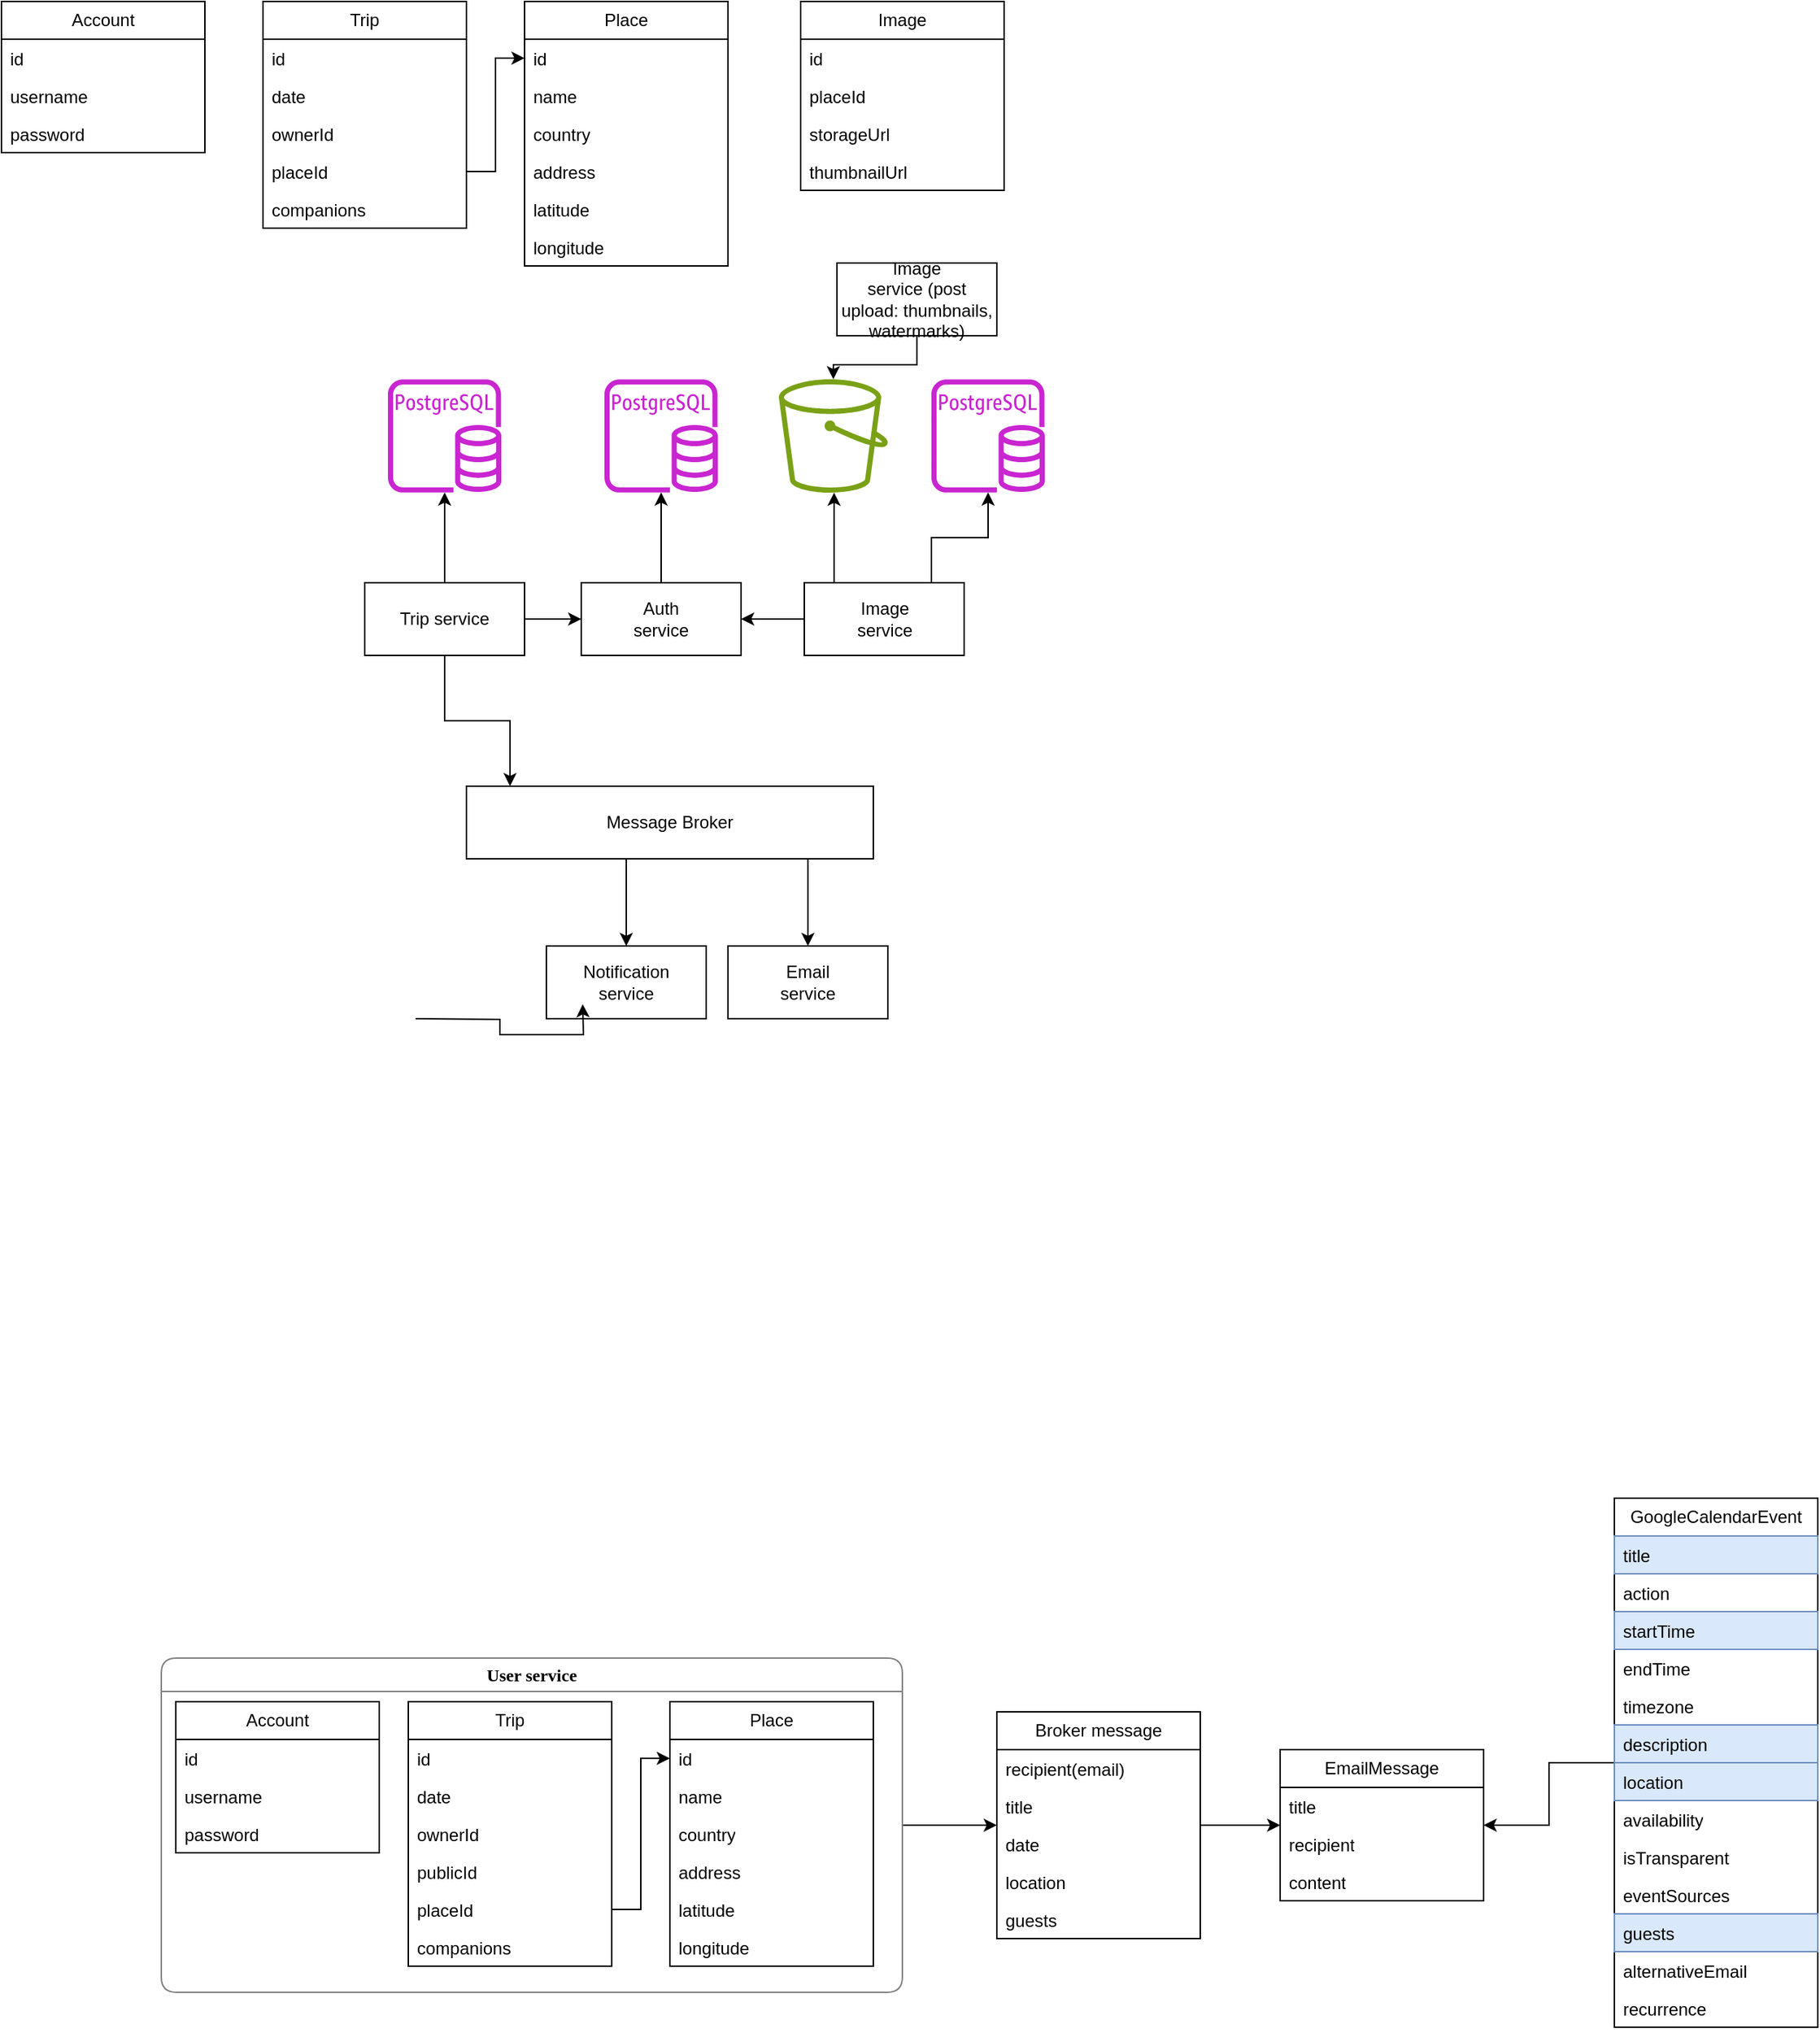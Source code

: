 <mxfile version="24.4.13" type="device">
  <diagram name="Page-1" id="QkFSEQCFL-Ru96LRI3zi">
    <mxGraphModel dx="1245" dy="883" grid="1" gridSize="10" guides="1" tooltips="1" connect="1" arrows="1" fold="1" page="1" pageScale="1" pageWidth="1654" pageHeight="2336" math="0" shadow="0">
      <root>
        <mxCell id="0" />
        <mxCell id="1" parent="0" />
        <mxCell id="u-avQIWvGXa8j35o6TjO-2" value="Trip" style="swimlane;fontStyle=0;childLayout=stackLayout;horizontal=1;startSize=26;fillColor=none;horizontalStack=0;resizeParent=1;resizeParentMax=0;resizeLast=0;collapsible=1;marginBottom=0;whiteSpace=wrap;html=1;" parent="1" vertex="1">
          <mxGeometry x="260" y="280" width="140" height="156" as="geometry" />
        </mxCell>
        <mxCell id="UBWoVsBpsG1IR9HHvBB5-25" value="id" style="text;strokeColor=none;fillColor=none;align=left;verticalAlign=top;spacingLeft=4;spacingRight=4;overflow=hidden;rotatable=0;points=[[0,0.5],[1,0.5]];portConstraint=eastwest;whiteSpace=wrap;html=1;" parent="u-avQIWvGXa8j35o6TjO-2" vertex="1">
          <mxGeometry y="26" width="140" height="26" as="geometry" />
        </mxCell>
        <mxCell id="u-avQIWvGXa8j35o6TjO-3" value="date" style="text;strokeColor=none;fillColor=none;align=left;verticalAlign=top;spacingLeft=4;spacingRight=4;overflow=hidden;rotatable=0;points=[[0,0.5],[1,0.5]];portConstraint=eastwest;whiteSpace=wrap;html=1;" parent="u-avQIWvGXa8j35o6TjO-2" vertex="1">
          <mxGeometry y="52" width="140" height="26" as="geometry" />
        </mxCell>
        <mxCell id="u-avQIWvGXa8j35o6TjO-5" value="ownerId" style="text;strokeColor=none;fillColor=none;align=left;verticalAlign=top;spacingLeft=4;spacingRight=4;overflow=hidden;rotatable=0;points=[[0,0.5],[1,0.5]];portConstraint=eastwest;whiteSpace=wrap;html=1;" parent="u-avQIWvGXa8j35o6TjO-2" vertex="1">
          <mxGeometry y="78" width="140" height="26" as="geometry" />
        </mxCell>
        <mxCell id="UBWoVsBpsG1IR9HHvBB5-29" value="placeId" style="text;strokeColor=none;fillColor=none;align=left;verticalAlign=top;spacingLeft=4;spacingRight=4;overflow=hidden;rotatable=0;points=[[0,0.5],[1,0.5]];portConstraint=eastwest;whiteSpace=wrap;html=1;" parent="u-avQIWvGXa8j35o6TjO-2" vertex="1">
          <mxGeometry y="104" width="140" height="26" as="geometry" />
        </mxCell>
        <mxCell id="u-avQIWvGXa8j35o6TjO-4" value="companions" style="text;strokeColor=none;fillColor=none;align=left;verticalAlign=top;spacingLeft=4;spacingRight=4;overflow=hidden;rotatable=0;points=[[0,0.5],[1,0.5]];portConstraint=eastwest;whiteSpace=wrap;html=1;" parent="u-avQIWvGXa8j35o6TjO-2" vertex="1">
          <mxGeometry y="130" width="140" height="26" as="geometry" />
        </mxCell>
        <mxCell id="u-avQIWvGXa8j35o6TjO-6" value="Place" style="swimlane;fontStyle=0;childLayout=stackLayout;horizontal=1;startSize=26;fillColor=none;horizontalStack=0;resizeParent=1;resizeParentMax=0;resizeLast=0;collapsible=1;marginBottom=0;whiteSpace=wrap;html=1;" parent="1" vertex="1">
          <mxGeometry x="440" y="280" width="140" height="182" as="geometry" />
        </mxCell>
        <mxCell id="u-avQIWvGXa8j35o6TjO-7" value="id" style="text;strokeColor=none;fillColor=none;align=left;verticalAlign=top;spacingLeft=4;spacingRight=4;overflow=hidden;rotatable=0;points=[[0,0.5],[1,0.5]];portConstraint=eastwest;whiteSpace=wrap;html=1;" parent="u-avQIWvGXa8j35o6TjO-6" vertex="1">
          <mxGeometry y="26" width="140" height="26" as="geometry" />
        </mxCell>
        <mxCell id="u-avQIWvGXa8j35o6TjO-8" value="name" style="text;strokeColor=none;fillColor=none;align=left;verticalAlign=top;spacingLeft=4;spacingRight=4;overflow=hidden;rotatable=0;points=[[0,0.5],[1,0.5]];portConstraint=eastwest;whiteSpace=wrap;html=1;" parent="u-avQIWvGXa8j35o6TjO-6" vertex="1">
          <mxGeometry y="52" width="140" height="26" as="geometry" />
        </mxCell>
        <mxCell id="u-avQIWvGXa8j35o6TjO-9" value="country" style="text;strokeColor=none;fillColor=none;align=left;verticalAlign=top;spacingLeft=4;spacingRight=4;overflow=hidden;rotatable=0;points=[[0,0.5],[1,0.5]];portConstraint=eastwest;whiteSpace=wrap;html=1;" parent="u-avQIWvGXa8j35o6TjO-6" vertex="1">
          <mxGeometry y="78" width="140" height="26" as="geometry" />
        </mxCell>
        <mxCell id="UBWoVsBpsG1IR9HHvBB5-27" value="address" style="text;strokeColor=none;fillColor=none;align=left;verticalAlign=top;spacingLeft=4;spacingRight=4;overflow=hidden;rotatable=0;points=[[0,0.5],[1,0.5]];portConstraint=eastwest;whiteSpace=wrap;html=1;" parent="u-avQIWvGXa8j35o6TjO-6" vertex="1">
          <mxGeometry y="104" width="140" height="26" as="geometry" />
        </mxCell>
        <mxCell id="UBWoVsBpsG1IR9HHvBB5-28" value="latitude" style="text;strokeColor=none;fillColor=none;align=left;verticalAlign=top;spacingLeft=4;spacingRight=4;overflow=hidden;rotatable=0;points=[[0,0.5],[1,0.5]];portConstraint=eastwest;whiteSpace=wrap;html=1;" parent="u-avQIWvGXa8j35o6TjO-6" vertex="1">
          <mxGeometry y="130" width="140" height="26" as="geometry" />
        </mxCell>
        <mxCell id="D4cg3v1jqU3TK4pRU-lW-44" value="longitude" style="text;strokeColor=none;fillColor=none;align=left;verticalAlign=top;spacingLeft=4;spacingRight=4;overflow=hidden;rotatable=0;points=[[0,0.5],[1,0.5]];portConstraint=eastwest;whiteSpace=wrap;html=1;" parent="u-avQIWvGXa8j35o6TjO-6" vertex="1">
          <mxGeometry y="156" width="140" height="26" as="geometry" />
        </mxCell>
        <mxCell id="u-avQIWvGXa8j35o6TjO-10" value="Image" style="swimlane;fontStyle=0;childLayout=stackLayout;horizontal=1;startSize=26;fillColor=none;horizontalStack=0;resizeParent=1;resizeParentMax=0;resizeLast=0;collapsible=1;marginBottom=0;whiteSpace=wrap;html=1;" parent="1" vertex="1">
          <mxGeometry x="630" y="280" width="140" height="130" as="geometry" />
        </mxCell>
        <mxCell id="u-avQIWvGXa8j35o6TjO-11" value="id" style="text;strokeColor=none;fillColor=none;align=left;verticalAlign=top;spacingLeft=4;spacingRight=4;overflow=hidden;rotatable=0;points=[[0,0.5],[1,0.5]];portConstraint=eastwest;whiteSpace=wrap;html=1;" parent="u-avQIWvGXa8j35o6TjO-10" vertex="1">
          <mxGeometry y="26" width="140" height="26" as="geometry" />
        </mxCell>
        <mxCell id="u-avQIWvGXa8j35o6TjO-12" value="&lt;div&gt;placeId&lt;br&gt;&lt;/div&gt;" style="text;strokeColor=none;fillColor=none;align=left;verticalAlign=top;spacingLeft=4;spacingRight=4;overflow=hidden;rotatable=0;points=[[0,0.5],[1,0.5]];portConstraint=eastwest;whiteSpace=wrap;html=1;" parent="u-avQIWvGXa8j35o6TjO-10" vertex="1">
          <mxGeometry y="52" width="140" height="26" as="geometry" />
        </mxCell>
        <mxCell id="UBWoVsBpsG1IR9HHvBB5-32" value="&lt;div&gt;storageUrl&lt;br&gt;&lt;/div&gt;" style="text;strokeColor=none;fillColor=none;align=left;verticalAlign=top;spacingLeft=4;spacingRight=4;overflow=hidden;rotatable=0;points=[[0,0.5],[1,0.5]];portConstraint=eastwest;whiteSpace=wrap;html=1;" parent="u-avQIWvGXa8j35o6TjO-10" vertex="1">
          <mxGeometry y="78" width="140" height="26" as="geometry" />
        </mxCell>
        <mxCell id="UBWoVsBpsG1IR9HHvBB5-33" value="&lt;div&gt;thumbnail&lt;span style=&quot;background-color: initial;&quot;&gt;Url&lt;/span&gt;&lt;/div&gt;" style="text;strokeColor=none;fillColor=none;align=left;verticalAlign=top;spacingLeft=4;spacingRight=4;overflow=hidden;rotatable=0;points=[[0,0.5],[1,0.5]];portConstraint=eastwest;whiteSpace=wrap;html=1;" parent="u-avQIWvGXa8j35o6TjO-10" vertex="1">
          <mxGeometry y="104" width="140" height="26" as="geometry" />
        </mxCell>
        <mxCell id="S0OvPnrbi9OAeelW0Rb_-1" value="Notification&lt;div&gt;service&lt;/div&gt;" style="html=1;whiteSpace=wrap;" parent="1" vertex="1">
          <mxGeometry x="455" y="930" width="110" height="50" as="geometry" />
        </mxCell>
        <mxCell id="S0OvPnrbi9OAeelW0Rb_-17" style="edgeStyle=orthogonalEdgeStyle;rounded=0;orthogonalLoop=1;jettySize=auto;html=1;" parent="1" source="S0OvPnrbi9OAeelW0Rb_-2" target="S0OvPnrbi9OAeelW0Rb_-1" edge="1">
          <mxGeometry relative="1" as="geometry">
            <Array as="points">
              <mxPoint x="510" y="890" />
              <mxPoint x="510" y="890" />
            </Array>
          </mxGeometry>
        </mxCell>
        <mxCell id="D4cg3v1jqU3TK4pRU-lW-3" style="edgeStyle=orthogonalEdgeStyle;rounded=0;orthogonalLoop=1;jettySize=auto;html=1;" parent="1" source="S0OvPnrbi9OAeelW0Rb_-2" target="D4cg3v1jqU3TK4pRU-lW-1" edge="1">
          <mxGeometry relative="1" as="geometry">
            <Array as="points">
              <mxPoint x="635" y="890" />
              <mxPoint x="635" y="890" />
            </Array>
          </mxGeometry>
        </mxCell>
        <mxCell id="S0OvPnrbi9OAeelW0Rb_-2" value="Message Broker" style="html=1;whiteSpace=wrap;" parent="1" vertex="1">
          <mxGeometry x="400" y="820" width="280" height="50" as="geometry" />
        </mxCell>
        <mxCell id="S0OvPnrbi9OAeelW0Rb_-13" style="edgeStyle=orthogonalEdgeStyle;rounded=0;orthogonalLoop=1;jettySize=auto;html=1;" parent="1" source="UBWoVsBpsG1IR9HHvBB5-31" target="S0OvPnrbi9OAeelW0Rb_-11" edge="1">
          <mxGeometry relative="1" as="geometry">
            <Array as="points">
              <mxPoint x="653" y="660" />
              <mxPoint x="653" y="660" />
            </Array>
          </mxGeometry>
        </mxCell>
        <mxCell id="S0OvPnrbi9OAeelW0Rb_-11" value="" style="sketch=0;outlineConnect=0;fontColor=#232F3E;gradientColor=none;fillColor=#7AA116;strokeColor=none;dashed=0;verticalLabelPosition=bottom;verticalAlign=top;align=center;html=1;fontSize=12;fontStyle=0;aspect=fixed;pointerEvents=1;shape=mxgraph.aws4.bucket;" parent="1" vertex="1">
          <mxGeometry x="615" y="540" width="75" height="78" as="geometry" />
        </mxCell>
        <mxCell id="S0OvPnrbi9OAeelW0Rb_-12" value="" style="sketch=0;outlineConnect=0;fontColor=#232F3E;gradientColor=none;fillColor=#C925D1;strokeColor=none;dashed=0;verticalLabelPosition=bottom;verticalAlign=top;align=center;html=1;fontSize=12;fontStyle=0;aspect=fixed;pointerEvents=1;shape=mxgraph.aws4.rds_postgresql_instance;" parent="1" vertex="1">
          <mxGeometry x="346" y="540" width="78" height="78" as="geometry" />
        </mxCell>
        <mxCell id="S0OvPnrbi9OAeelW0Rb_-15" style="edgeStyle=orthogonalEdgeStyle;rounded=0;orthogonalLoop=1;jettySize=auto;html=1;" parent="1" target="S0OvPnrbi9OAeelW0Rb_-14" edge="1">
          <mxGeometry relative="1" as="geometry">
            <mxPoint x="480" y="970" as="targetPoint" />
            <mxPoint x="365" y="980" as="sourcePoint" />
          </mxGeometry>
        </mxCell>
        <mxCell id="S0OvPnrbi9OAeelW0Rb_-22" style="edgeStyle=orthogonalEdgeStyle;rounded=0;orthogonalLoop=1;jettySize=auto;html=1;" parent="1" source="S0OvPnrbi9OAeelW0Rb_-21" target="S0OvPnrbi9OAeelW0Rb_-11" edge="1">
          <mxGeometry relative="1" as="geometry" />
        </mxCell>
        <mxCell id="S0OvPnrbi9OAeelW0Rb_-21" value="Image&lt;div&gt;service (post upload: thumbnails, watermarks)&lt;/div&gt;" style="html=1;whiteSpace=wrap;" parent="1" vertex="1">
          <mxGeometry x="655" y="460" width="110" height="50" as="geometry" />
        </mxCell>
        <mxCell id="UBWoVsBpsG1IR9HHvBB5-30" style="edgeStyle=orthogonalEdgeStyle;rounded=0;orthogonalLoop=1;jettySize=auto;html=1;" parent="1" source="UBWoVsBpsG1IR9HHvBB5-29" target="u-avQIWvGXa8j35o6TjO-7" edge="1">
          <mxGeometry relative="1" as="geometry" />
        </mxCell>
        <mxCell id="G-OBfRXgmn-nVKZhKB5X-7" style="edgeStyle=orthogonalEdgeStyle;rounded=0;orthogonalLoop=1;jettySize=auto;html=1;" parent="1" source="UBWoVsBpsG1IR9HHvBB5-31" target="G-OBfRXgmn-nVKZhKB5X-5" edge="1">
          <mxGeometry relative="1" as="geometry">
            <Array as="points">
              <mxPoint x="720" y="649" />
              <mxPoint x="759" y="649" />
            </Array>
          </mxGeometry>
        </mxCell>
        <mxCell id="G-OBfRXgmn-nVKZhKB5X-9" style="edgeStyle=orthogonalEdgeStyle;rounded=0;orthogonalLoop=1;jettySize=auto;html=1;" parent="1" source="UBWoVsBpsG1IR9HHvBB5-31" target="S0OvPnrbi9OAeelW0Rb_-5" edge="1">
          <mxGeometry relative="1" as="geometry" />
        </mxCell>
        <mxCell id="UBWoVsBpsG1IR9HHvBB5-31" value="Image&lt;div&gt;service&lt;/div&gt;" style="html=1;whiteSpace=wrap;" parent="1" vertex="1">
          <mxGeometry x="632.5" y="680" width="110" height="50" as="geometry" />
        </mxCell>
        <mxCell id="D4cg3v1jqU3TK4pRU-lW-1" value="Email&lt;br&gt;service" style="html=1;whiteSpace=wrap;" parent="1" vertex="1">
          <mxGeometry x="580" y="930" width="110" height="50" as="geometry" />
        </mxCell>
        <mxCell id="D4cg3v1jqU3TK4pRU-lW-76" style="edgeStyle=orthogonalEdgeStyle;rounded=0;orthogonalLoop=1;jettySize=auto;html=1;" parent="1" source="D4cg3v1jqU3TK4pRU-lW-4" target="D4cg3v1jqU3TK4pRU-lW-18" edge="1">
          <mxGeometry relative="1" as="geometry" />
        </mxCell>
        <mxCell id="D4cg3v1jqU3TK4pRU-lW-4" value="GoogleCalendarEvent" style="swimlane;fontStyle=0;childLayout=stackLayout;horizontal=1;startSize=26;fillColor=none;horizontalStack=0;resizeParent=1;resizeParentMax=0;resizeLast=0;collapsible=1;marginBottom=0;whiteSpace=wrap;html=1;" parent="1" vertex="1">
          <mxGeometry x="1190" y="1310" width="140" height="364" as="geometry">
            <mxRectangle x="890" y="1040" width="160" height="30" as="alternateBounds" />
          </mxGeometry>
        </mxCell>
        <mxCell id="D4cg3v1jqU3TK4pRU-lW-5" value="title" style="text;strokeColor=#6c8ebf;fillColor=#dae8fc;align=left;verticalAlign=top;spacingLeft=4;spacingRight=4;overflow=hidden;rotatable=0;points=[[0,0.5],[1,0.5]];portConstraint=eastwest;whiteSpace=wrap;html=1;" parent="D4cg3v1jqU3TK4pRU-lW-4" vertex="1">
          <mxGeometry y="26" width="140" height="26" as="geometry" />
        </mxCell>
        <mxCell id="D4cg3v1jqU3TK4pRU-lW-6" value="action" style="text;strokeColor=none;fillColor=none;align=left;verticalAlign=top;spacingLeft=4;spacingRight=4;overflow=hidden;rotatable=0;points=[[0,0.5],[1,0.5]];portConstraint=eastwest;whiteSpace=wrap;html=1;" parent="D4cg3v1jqU3TK4pRU-lW-4" vertex="1">
          <mxGeometry y="52" width="140" height="26" as="geometry" />
        </mxCell>
        <mxCell id="D4cg3v1jqU3TK4pRU-lW-7" value="startTime" style="text;strokeColor=#6c8ebf;fillColor=#dae8fc;align=left;verticalAlign=top;spacingLeft=4;spacingRight=4;overflow=hidden;rotatable=0;points=[[0,0.5],[1,0.5]];portConstraint=eastwest;whiteSpace=wrap;html=1;" parent="D4cg3v1jqU3TK4pRU-lW-4" vertex="1">
          <mxGeometry y="78" width="140" height="26" as="geometry" />
        </mxCell>
        <mxCell id="D4cg3v1jqU3TK4pRU-lW-8" value="endTime" style="text;strokeColor=none;fillColor=none;align=left;verticalAlign=top;spacingLeft=4;spacingRight=4;overflow=hidden;rotatable=0;points=[[0,0.5],[1,0.5]];portConstraint=eastwest;whiteSpace=wrap;html=1;" parent="D4cg3v1jqU3TK4pRU-lW-4" vertex="1">
          <mxGeometry y="104" width="140" height="26" as="geometry" />
        </mxCell>
        <mxCell id="D4cg3v1jqU3TK4pRU-lW-9" value="timezone" style="text;strokeColor=none;fillColor=none;align=left;verticalAlign=top;spacingLeft=4;spacingRight=4;overflow=hidden;rotatable=0;points=[[0,0.5],[1,0.5]];portConstraint=eastwest;whiteSpace=wrap;html=1;" parent="D4cg3v1jqU3TK4pRU-lW-4" vertex="1">
          <mxGeometry y="130" width="140" height="26" as="geometry" />
        </mxCell>
        <mxCell id="D4cg3v1jqU3TK4pRU-lW-10" value="description" style="text;strokeColor=#6c8ebf;fillColor=#dae8fc;align=left;verticalAlign=top;spacingLeft=4;spacingRight=4;overflow=hidden;rotatable=0;points=[[0,0.5],[1,0.5]];portConstraint=eastwest;whiteSpace=wrap;html=1;" parent="D4cg3v1jqU3TK4pRU-lW-4" vertex="1">
          <mxGeometry y="156" width="140" height="26" as="geometry" />
        </mxCell>
        <mxCell id="D4cg3v1jqU3TK4pRU-lW-11" value="location" style="text;strokeColor=#6c8ebf;fillColor=#dae8fc;align=left;verticalAlign=top;spacingLeft=4;spacingRight=4;overflow=hidden;rotatable=0;points=[[0,0.5],[1,0.5]];portConstraint=eastwest;whiteSpace=wrap;html=1;" parent="D4cg3v1jqU3TK4pRU-lW-4" vertex="1">
          <mxGeometry y="182" width="140" height="26" as="geometry" />
        </mxCell>
        <mxCell id="D4cg3v1jqU3TK4pRU-lW-12" value="availability" style="text;strokeColor=none;fillColor=none;align=left;verticalAlign=top;spacingLeft=4;spacingRight=4;overflow=hidden;rotatable=0;points=[[0,0.5],[1,0.5]];portConstraint=eastwest;whiteSpace=wrap;html=1;" parent="D4cg3v1jqU3TK4pRU-lW-4" vertex="1">
          <mxGeometry y="208" width="140" height="26" as="geometry" />
        </mxCell>
        <mxCell id="D4cg3v1jqU3TK4pRU-lW-13" value="isTransparent" style="text;strokeColor=none;fillColor=none;align=left;verticalAlign=top;spacingLeft=4;spacingRight=4;overflow=hidden;rotatable=0;points=[[0,0.5],[1,0.5]];portConstraint=eastwest;whiteSpace=wrap;html=1;" parent="D4cg3v1jqU3TK4pRU-lW-4" vertex="1">
          <mxGeometry y="234" width="140" height="26" as="geometry" />
        </mxCell>
        <mxCell id="D4cg3v1jqU3TK4pRU-lW-14" value="eventSources" style="text;strokeColor=none;fillColor=none;align=left;verticalAlign=top;spacingLeft=4;spacingRight=4;overflow=hidden;rotatable=0;points=[[0,0.5],[1,0.5]];portConstraint=eastwest;whiteSpace=wrap;html=1;" parent="D4cg3v1jqU3TK4pRU-lW-4" vertex="1">
          <mxGeometry y="260" width="140" height="26" as="geometry" />
        </mxCell>
        <mxCell id="D4cg3v1jqU3TK4pRU-lW-15" value="guests" style="text;strokeColor=#6c8ebf;fillColor=#dae8fc;align=left;verticalAlign=top;spacingLeft=4;spacingRight=4;overflow=hidden;rotatable=0;points=[[0,0.5],[1,0.5]];portConstraint=eastwest;whiteSpace=wrap;html=1;" parent="D4cg3v1jqU3TK4pRU-lW-4" vertex="1">
          <mxGeometry y="286" width="140" height="26" as="geometry" />
        </mxCell>
        <mxCell id="D4cg3v1jqU3TK4pRU-lW-16" value="alternativeEmail" style="text;strokeColor=none;fillColor=none;align=left;verticalAlign=top;spacingLeft=4;spacingRight=4;overflow=hidden;rotatable=0;points=[[0,0.5],[1,0.5]];portConstraint=eastwest;whiteSpace=wrap;html=1;" parent="D4cg3v1jqU3TK4pRU-lW-4" vertex="1">
          <mxGeometry y="312" width="140" height="26" as="geometry" />
        </mxCell>
        <mxCell id="D4cg3v1jqU3TK4pRU-lW-17" value="recurrence" style="text;strokeColor=none;fillColor=none;align=left;verticalAlign=top;spacingLeft=4;spacingRight=4;overflow=hidden;rotatable=0;points=[[0,0.5],[1,0.5]];portConstraint=eastwest;whiteSpace=wrap;html=1;" parent="D4cg3v1jqU3TK4pRU-lW-4" vertex="1">
          <mxGeometry y="338" width="140" height="26" as="geometry" />
        </mxCell>
        <mxCell id="D4cg3v1jqU3TK4pRU-lW-18" value="EmailMessage" style="swimlane;fontStyle=0;childLayout=stackLayout;horizontal=1;startSize=26;fillColor=none;horizontalStack=0;resizeParent=1;resizeParentMax=0;resizeLast=0;collapsible=1;marginBottom=0;whiteSpace=wrap;html=1;" parent="1" vertex="1">
          <mxGeometry x="960" y="1483" width="140" height="104" as="geometry" />
        </mxCell>
        <mxCell id="D4cg3v1jqU3TK4pRU-lW-19" value="title" style="text;strokeColor=none;fillColor=none;align=left;verticalAlign=top;spacingLeft=4;spacingRight=4;overflow=hidden;rotatable=0;points=[[0,0.5],[1,0.5]];portConstraint=eastwest;whiteSpace=wrap;html=1;" parent="D4cg3v1jqU3TK4pRU-lW-18" vertex="1">
          <mxGeometry y="26" width="140" height="26" as="geometry" />
        </mxCell>
        <mxCell id="D4cg3v1jqU3TK4pRU-lW-20" value="recipient" style="text;strokeColor=none;fillColor=none;align=left;verticalAlign=top;spacingLeft=4;spacingRight=4;overflow=hidden;rotatable=0;points=[[0,0.5],[1,0.5]];portConstraint=eastwest;whiteSpace=wrap;html=1;" parent="D4cg3v1jqU3TK4pRU-lW-18" vertex="1">
          <mxGeometry y="52" width="140" height="26" as="geometry" />
        </mxCell>
        <mxCell id="D4cg3v1jqU3TK4pRU-lW-21" value="content" style="text;strokeColor=none;fillColor=none;align=left;verticalAlign=top;spacingLeft=4;spacingRight=4;overflow=hidden;rotatable=0;points=[[0,0.5],[1,0.5]];portConstraint=eastwest;whiteSpace=wrap;html=1;" parent="D4cg3v1jqU3TK4pRU-lW-18" vertex="1">
          <mxGeometry y="78" width="140" height="26" as="geometry" />
        </mxCell>
        <mxCell id="D4cg3v1jqU3TK4pRU-lW-37" value="Account" style="swimlane;fontStyle=0;childLayout=stackLayout;horizontal=1;startSize=26;fillColor=none;horizontalStack=0;resizeParent=1;resizeParentMax=0;resizeLast=0;collapsible=1;marginBottom=0;whiteSpace=wrap;html=1;" parent="1" vertex="1">
          <mxGeometry x="80" y="280" width="140" height="104" as="geometry" />
        </mxCell>
        <mxCell id="D4cg3v1jqU3TK4pRU-lW-38" value="id" style="text;strokeColor=none;fillColor=none;align=left;verticalAlign=top;spacingLeft=4;spacingRight=4;overflow=hidden;rotatable=0;points=[[0,0.5],[1,0.5]];portConstraint=eastwest;whiteSpace=wrap;html=1;" parent="D4cg3v1jqU3TK4pRU-lW-37" vertex="1">
          <mxGeometry y="26" width="140" height="26" as="geometry" />
        </mxCell>
        <mxCell id="D4cg3v1jqU3TK4pRU-lW-39" value="username" style="text;strokeColor=none;fillColor=none;align=left;verticalAlign=top;spacingLeft=4;spacingRight=4;overflow=hidden;rotatable=0;points=[[0,0.5],[1,0.5]];portConstraint=eastwest;whiteSpace=wrap;html=1;" parent="D4cg3v1jqU3TK4pRU-lW-37" vertex="1">
          <mxGeometry y="52" width="140" height="26" as="geometry" />
        </mxCell>
        <mxCell id="D4cg3v1jqU3TK4pRU-lW-40" value="password" style="text;strokeColor=none;fillColor=none;align=left;verticalAlign=top;spacingLeft=4;spacingRight=4;overflow=hidden;rotatable=0;points=[[0,0.5],[1,0.5]];portConstraint=eastwest;whiteSpace=wrap;html=1;" parent="D4cg3v1jqU3TK4pRU-lW-37" vertex="1">
          <mxGeometry y="78" width="140" height="26" as="geometry" />
        </mxCell>
        <mxCell id="D4cg3v1jqU3TK4pRU-lW-74" style="edgeStyle=orthogonalEdgeStyle;rounded=0;orthogonalLoop=1;jettySize=auto;html=1;" parent="1" source="D4cg3v1jqU3TK4pRU-lW-64" target="D4cg3v1jqU3TK4pRU-lW-67" edge="1">
          <mxGeometry relative="1" as="geometry" />
        </mxCell>
        <mxCell id="D4cg3v1jqU3TK4pRU-lW-64" value="User service" style="swimlane;whiteSpace=wrap;html=1;rounded=1;shadow=0;comic=0;labelBackgroundColor=none;strokeWidth=1;fontFamily=Verdana;fontSize=12;align=center;fillColor=default;strokeColor=#808080;" parent="1" vertex="1">
          <mxGeometry x="190" y="1420" width="510" height="230" as="geometry">
            <mxRectangle x="50" y="330" width="120" height="30" as="alternateBounds" />
          </mxGeometry>
        </mxCell>
        <mxCell id="D4cg3v1jqU3TK4pRU-lW-60" value="Account" style="swimlane;fontStyle=0;childLayout=stackLayout;horizontal=1;startSize=26;fillColor=none;horizontalStack=0;resizeParent=1;resizeParentMax=0;resizeLast=0;collapsible=1;marginBottom=0;whiteSpace=wrap;html=1;" parent="D4cg3v1jqU3TK4pRU-lW-64" vertex="1">
          <mxGeometry x="10" y="30" width="140" height="104" as="geometry" />
        </mxCell>
        <mxCell id="D4cg3v1jqU3TK4pRU-lW-61" value="id" style="text;strokeColor=none;fillColor=none;align=left;verticalAlign=top;spacingLeft=4;spacingRight=4;overflow=hidden;rotatable=0;points=[[0,0.5],[1,0.5]];portConstraint=eastwest;whiteSpace=wrap;html=1;" parent="D4cg3v1jqU3TK4pRU-lW-60" vertex="1">
          <mxGeometry y="26" width="140" height="26" as="geometry" />
        </mxCell>
        <mxCell id="D4cg3v1jqU3TK4pRU-lW-62" value="username" style="text;strokeColor=none;fillColor=none;align=left;verticalAlign=top;spacingLeft=4;spacingRight=4;overflow=hidden;rotatable=0;points=[[0,0.5],[1,0.5]];portConstraint=eastwest;whiteSpace=wrap;html=1;" parent="D4cg3v1jqU3TK4pRU-lW-60" vertex="1">
          <mxGeometry y="52" width="140" height="26" as="geometry" />
        </mxCell>
        <mxCell id="D4cg3v1jqU3TK4pRU-lW-63" value="password" style="text;strokeColor=none;fillColor=none;align=left;verticalAlign=top;spacingLeft=4;spacingRight=4;overflow=hidden;rotatable=0;points=[[0,0.5],[1,0.5]];portConstraint=eastwest;whiteSpace=wrap;html=1;" parent="D4cg3v1jqU3TK4pRU-lW-60" vertex="1">
          <mxGeometry y="78" width="140" height="26" as="geometry" />
        </mxCell>
        <mxCell id="D4cg3v1jqU3TK4pRU-lW-45" value="Trip" style="swimlane;fontStyle=0;childLayout=stackLayout;horizontal=1;startSize=26;fillColor=none;horizontalStack=0;resizeParent=1;resizeParentMax=0;resizeLast=0;collapsible=1;marginBottom=0;whiteSpace=wrap;html=1;" parent="D4cg3v1jqU3TK4pRU-lW-64" vertex="1">
          <mxGeometry x="170" y="30" width="140" height="182" as="geometry" />
        </mxCell>
        <mxCell id="D4cg3v1jqU3TK4pRU-lW-46" value="id" style="text;strokeColor=none;fillColor=none;align=left;verticalAlign=top;spacingLeft=4;spacingRight=4;overflow=hidden;rotatable=0;points=[[0,0.5],[1,0.5]];portConstraint=eastwest;whiteSpace=wrap;html=1;" parent="D4cg3v1jqU3TK4pRU-lW-45" vertex="1">
          <mxGeometry y="26" width="140" height="26" as="geometry" />
        </mxCell>
        <mxCell id="D4cg3v1jqU3TK4pRU-lW-47" value="date" style="text;strokeColor=none;fillColor=none;align=left;verticalAlign=top;spacingLeft=4;spacingRight=4;overflow=hidden;rotatable=0;points=[[0,0.5],[1,0.5]];portConstraint=eastwest;whiteSpace=wrap;html=1;" parent="D4cg3v1jqU3TK4pRU-lW-45" vertex="1">
          <mxGeometry y="52" width="140" height="26" as="geometry" />
        </mxCell>
        <mxCell id="D4cg3v1jqU3TK4pRU-lW-48" value="ownerId" style="text;strokeColor=none;fillColor=none;align=left;verticalAlign=top;spacingLeft=4;spacingRight=4;overflow=hidden;rotatable=0;points=[[0,0.5],[1,0.5]];portConstraint=eastwest;whiteSpace=wrap;html=1;" parent="D4cg3v1jqU3TK4pRU-lW-45" vertex="1">
          <mxGeometry y="78" width="140" height="26" as="geometry" />
        </mxCell>
        <mxCell id="D4cg3v1jqU3TK4pRU-lW-49" value="publicId" style="text;strokeColor=none;fillColor=none;align=left;verticalAlign=top;spacingLeft=4;spacingRight=4;overflow=hidden;rotatable=0;points=[[0,0.5],[1,0.5]];portConstraint=eastwest;whiteSpace=wrap;html=1;" parent="D4cg3v1jqU3TK4pRU-lW-45" vertex="1">
          <mxGeometry y="104" width="140" height="26" as="geometry" />
        </mxCell>
        <mxCell id="D4cg3v1jqU3TK4pRU-lW-50" value="placeId" style="text;strokeColor=none;fillColor=none;align=left;verticalAlign=top;spacingLeft=4;spacingRight=4;overflow=hidden;rotatable=0;points=[[0,0.5],[1,0.5]];portConstraint=eastwest;whiteSpace=wrap;html=1;" parent="D4cg3v1jqU3TK4pRU-lW-45" vertex="1">
          <mxGeometry y="130" width="140" height="26" as="geometry" />
        </mxCell>
        <mxCell id="D4cg3v1jqU3TK4pRU-lW-51" value="companions" style="text;strokeColor=none;fillColor=none;align=left;verticalAlign=top;spacingLeft=4;spacingRight=4;overflow=hidden;rotatable=0;points=[[0,0.5],[1,0.5]];portConstraint=eastwest;whiteSpace=wrap;html=1;" parent="D4cg3v1jqU3TK4pRU-lW-45" vertex="1">
          <mxGeometry y="156" width="140" height="26" as="geometry" />
        </mxCell>
        <mxCell id="D4cg3v1jqU3TK4pRU-lW-52" value="Place" style="swimlane;fontStyle=0;childLayout=stackLayout;horizontal=1;startSize=26;fillColor=none;horizontalStack=0;resizeParent=1;resizeParentMax=0;resizeLast=0;collapsible=1;marginBottom=0;whiteSpace=wrap;html=1;" parent="D4cg3v1jqU3TK4pRU-lW-64" vertex="1">
          <mxGeometry x="350" y="30" width="140" height="182" as="geometry" />
        </mxCell>
        <mxCell id="D4cg3v1jqU3TK4pRU-lW-53" value="id" style="text;strokeColor=none;fillColor=none;align=left;verticalAlign=top;spacingLeft=4;spacingRight=4;overflow=hidden;rotatable=0;points=[[0,0.5],[1,0.5]];portConstraint=eastwest;whiteSpace=wrap;html=1;" parent="D4cg3v1jqU3TK4pRU-lW-52" vertex="1">
          <mxGeometry y="26" width="140" height="26" as="geometry" />
        </mxCell>
        <mxCell id="D4cg3v1jqU3TK4pRU-lW-54" value="name" style="text;strokeColor=none;fillColor=none;align=left;verticalAlign=top;spacingLeft=4;spacingRight=4;overflow=hidden;rotatable=0;points=[[0,0.5],[1,0.5]];portConstraint=eastwest;whiteSpace=wrap;html=1;" parent="D4cg3v1jqU3TK4pRU-lW-52" vertex="1">
          <mxGeometry y="52" width="140" height="26" as="geometry" />
        </mxCell>
        <mxCell id="D4cg3v1jqU3TK4pRU-lW-55" value="country" style="text;strokeColor=none;fillColor=none;align=left;verticalAlign=top;spacingLeft=4;spacingRight=4;overflow=hidden;rotatable=0;points=[[0,0.5],[1,0.5]];portConstraint=eastwest;whiteSpace=wrap;html=1;" parent="D4cg3v1jqU3TK4pRU-lW-52" vertex="1">
          <mxGeometry y="78" width="140" height="26" as="geometry" />
        </mxCell>
        <mxCell id="D4cg3v1jqU3TK4pRU-lW-56" value="address" style="text;strokeColor=none;fillColor=none;align=left;verticalAlign=top;spacingLeft=4;spacingRight=4;overflow=hidden;rotatable=0;points=[[0,0.5],[1,0.5]];portConstraint=eastwest;whiteSpace=wrap;html=1;" parent="D4cg3v1jqU3TK4pRU-lW-52" vertex="1">
          <mxGeometry y="104" width="140" height="26" as="geometry" />
        </mxCell>
        <mxCell id="D4cg3v1jqU3TK4pRU-lW-57" value="latitude" style="text;strokeColor=none;fillColor=none;align=left;verticalAlign=top;spacingLeft=4;spacingRight=4;overflow=hidden;rotatable=0;points=[[0,0.5],[1,0.5]];portConstraint=eastwest;whiteSpace=wrap;html=1;" parent="D4cg3v1jqU3TK4pRU-lW-52" vertex="1">
          <mxGeometry y="130" width="140" height="26" as="geometry" />
        </mxCell>
        <mxCell id="D4cg3v1jqU3TK4pRU-lW-58" value="longitude" style="text;strokeColor=none;fillColor=none;align=left;verticalAlign=top;spacingLeft=4;spacingRight=4;overflow=hidden;rotatable=0;points=[[0,0.5],[1,0.5]];portConstraint=eastwest;whiteSpace=wrap;html=1;" parent="D4cg3v1jqU3TK4pRU-lW-52" vertex="1">
          <mxGeometry y="156" width="140" height="26" as="geometry" />
        </mxCell>
        <mxCell id="D4cg3v1jqU3TK4pRU-lW-59" style="edgeStyle=orthogonalEdgeStyle;rounded=0;orthogonalLoop=1;jettySize=auto;html=1;" parent="D4cg3v1jqU3TK4pRU-lW-64" source="D4cg3v1jqU3TK4pRU-lW-50" target="D4cg3v1jqU3TK4pRU-lW-53" edge="1">
          <mxGeometry relative="1" as="geometry" />
        </mxCell>
        <mxCell id="D4cg3v1jqU3TK4pRU-lW-75" style="edgeStyle=orthogonalEdgeStyle;rounded=0;orthogonalLoop=1;jettySize=auto;html=1;" parent="1" source="D4cg3v1jqU3TK4pRU-lW-67" target="D4cg3v1jqU3TK4pRU-lW-18" edge="1">
          <mxGeometry relative="1" as="geometry" />
        </mxCell>
        <mxCell id="D4cg3v1jqU3TK4pRU-lW-67" value="Broker message" style="swimlane;fontStyle=0;childLayout=stackLayout;horizontal=1;startSize=26;fillColor=none;horizontalStack=0;resizeParent=1;resizeParentMax=0;resizeLast=0;collapsible=1;marginBottom=0;whiteSpace=wrap;html=1;" parent="1" vertex="1">
          <mxGeometry x="765" y="1457" width="140" height="156" as="geometry" />
        </mxCell>
        <mxCell id="D4cg3v1jqU3TK4pRU-lW-69" value="recipient(email)" style="text;strokeColor=none;fillColor=none;align=left;verticalAlign=top;spacingLeft=4;spacingRight=4;overflow=hidden;rotatable=0;points=[[0,0.5],[1,0.5]];portConstraint=eastwest;whiteSpace=wrap;html=1;" parent="D4cg3v1jqU3TK4pRU-lW-67" vertex="1">
          <mxGeometry y="26" width="140" height="26" as="geometry" />
        </mxCell>
        <mxCell id="D4cg3v1jqU3TK4pRU-lW-68" value="title" style="text;strokeColor=none;fillColor=none;align=left;verticalAlign=top;spacingLeft=4;spacingRight=4;overflow=hidden;rotatable=0;points=[[0,0.5],[1,0.5]];portConstraint=eastwest;whiteSpace=wrap;html=1;" parent="D4cg3v1jqU3TK4pRU-lW-67" vertex="1">
          <mxGeometry y="52" width="140" height="26" as="geometry" />
        </mxCell>
        <mxCell id="D4cg3v1jqU3TK4pRU-lW-70" value="date" style="text;strokeColor=none;fillColor=none;align=left;verticalAlign=top;spacingLeft=4;spacingRight=4;overflow=hidden;rotatable=0;points=[[0,0.5],[1,0.5]];portConstraint=eastwest;whiteSpace=wrap;html=1;" parent="D4cg3v1jqU3TK4pRU-lW-67" vertex="1">
          <mxGeometry y="78" width="140" height="26" as="geometry" />
        </mxCell>
        <mxCell id="D4cg3v1jqU3TK4pRU-lW-71" value="location" style="text;strokeColor=none;fillColor=none;align=left;verticalAlign=top;spacingLeft=4;spacingRight=4;overflow=hidden;rotatable=0;points=[[0,0.5],[1,0.5]];portConstraint=eastwest;whiteSpace=wrap;html=1;" parent="D4cg3v1jqU3TK4pRU-lW-67" vertex="1">
          <mxGeometry y="104" width="140" height="26" as="geometry" />
        </mxCell>
        <mxCell id="D4cg3v1jqU3TK4pRU-lW-72" value="guests" style="text;strokeColor=none;fillColor=none;align=left;verticalAlign=top;spacingLeft=4;spacingRight=4;overflow=hidden;rotatable=0;points=[[0,0.5],[1,0.5]];portConstraint=eastwest;whiteSpace=wrap;html=1;" parent="D4cg3v1jqU3TK4pRU-lW-67" vertex="1">
          <mxGeometry y="130" width="140" height="26" as="geometry" />
        </mxCell>
        <mxCell id="G-OBfRXgmn-nVKZhKB5X-2" style="edgeStyle=orthogonalEdgeStyle;rounded=0;orthogonalLoop=1;jettySize=auto;html=1;" parent="1" source="S0OvPnrbi9OAeelW0Rb_-5" target="G-OBfRXgmn-nVKZhKB5X-1" edge="1">
          <mxGeometry relative="1" as="geometry" />
        </mxCell>
        <mxCell id="S0OvPnrbi9OAeelW0Rb_-5" value="Auth&lt;div&gt;service&lt;/div&gt;" style="html=1;whiteSpace=wrap;" parent="1" vertex="1">
          <mxGeometry x="479" y="680" width="110" height="50" as="geometry" />
        </mxCell>
        <mxCell id="G-OBfRXgmn-nVKZhKB5X-1" value="" style="sketch=0;outlineConnect=0;fontColor=#232F3E;gradientColor=none;fillColor=#C925D1;strokeColor=none;dashed=0;verticalLabelPosition=bottom;verticalAlign=top;align=center;html=1;fontSize=12;fontStyle=0;aspect=fixed;pointerEvents=1;shape=mxgraph.aws4.rds_postgresql_instance;" parent="1" vertex="1">
          <mxGeometry x="495" y="540" width="78" height="78" as="geometry" />
        </mxCell>
        <mxCell id="G-OBfRXgmn-nVKZhKB5X-3" style="edgeStyle=orthogonalEdgeStyle;rounded=0;orthogonalLoop=1;jettySize=auto;html=1;" parent="1" source="S0OvPnrbi9OAeelW0Rb_-6" target="S0OvPnrbi9OAeelW0Rb_-2" edge="1">
          <mxGeometry relative="1" as="geometry">
            <Array as="points">
              <mxPoint x="385" y="775" />
              <mxPoint x="430" y="775" />
            </Array>
          </mxGeometry>
        </mxCell>
        <mxCell id="G-OBfRXgmn-nVKZhKB5X-4" style="edgeStyle=orthogonalEdgeStyle;rounded=0;orthogonalLoop=1;jettySize=auto;html=1;" parent="1" source="S0OvPnrbi9OAeelW0Rb_-6" target="S0OvPnrbi9OAeelW0Rb_-12" edge="1">
          <mxGeometry relative="1" as="geometry" />
        </mxCell>
        <mxCell id="G-OBfRXgmn-nVKZhKB5X-8" style="edgeStyle=orthogonalEdgeStyle;rounded=0;orthogonalLoop=1;jettySize=auto;html=1;" parent="1" source="S0OvPnrbi9OAeelW0Rb_-6" target="S0OvPnrbi9OAeelW0Rb_-5" edge="1">
          <mxGeometry relative="1" as="geometry" />
        </mxCell>
        <mxCell id="S0OvPnrbi9OAeelW0Rb_-6" value="Trip service" style="html=1;whiteSpace=wrap;" parent="1" vertex="1">
          <mxGeometry x="330" y="680" width="110" height="50" as="geometry" />
        </mxCell>
        <mxCell id="G-OBfRXgmn-nVKZhKB5X-5" value="" style="sketch=0;outlineConnect=0;fontColor=#232F3E;gradientColor=none;fillColor=#C925D1;strokeColor=none;dashed=0;verticalLabelPosition=bottom;verticalAlign=top;align=center;html=1;fontSize=12;fontStyle=0;aspect=fixed;pointerEvents=1;shape=mxgraph.aws4.rds_postgresql_instance;" parent="1" vertex="1">
          <mxGeometry x="720" y="540" width="78" height="78" as="geometry" />
        </mxCell>
      </root>
    </mxGraphModel>
  </diagram>
</mxfile>
